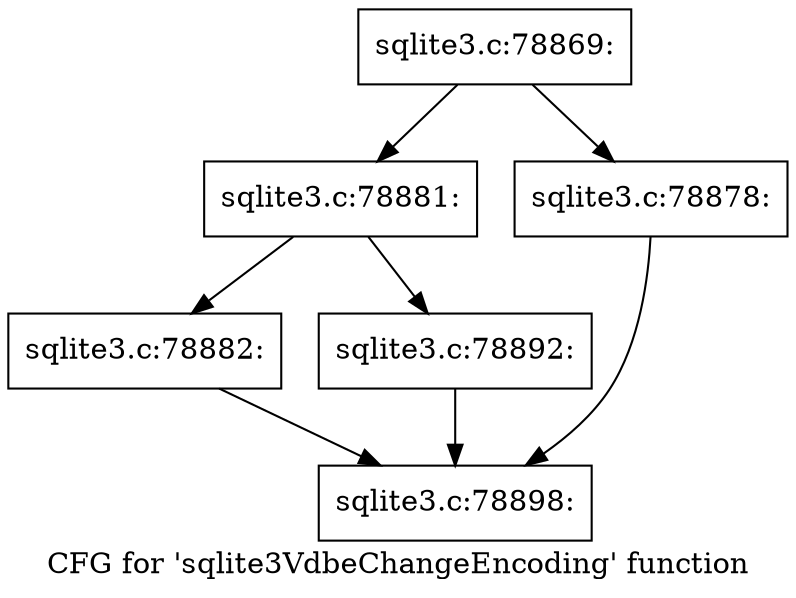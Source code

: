 digraph "CFG for 'sqlite3VdbeChangeEncoding' function" {
	label="CFG for 'sqlite3VdbeChangeEncoding' function";

	Node0x55c0f7b560f0 [shape=record,label="{sqlite3.c:78869:}"];
	Node0x55c0f7b560f0 -> Node0x55c0f7b5ce60;
	Node0x55c0f7b560f0 -> Node0x55c0f7b5ce10;
	Node0x55c0f7b5ce10 [shape=record,label="{sqlite3.c:78878:}"];
	Node0x55c0f7b5ce10 -> Node0x55c0f7b58f40;
	Node0x55c0f7b5ce60 [shape=record,label="{sqlite3.c:78881:}"];
	Node0x55c0f7b5ce60 -> Node0x55c0f7b5d900;
	Node0x55c0f7b5ce60 -> Node0x55c0f7b5d950;
	Node0x55c0f7b5d900 [shape=record,label="{sqlite3.c:78882:}"];
	Node0x55c0f7b5d900 -> Node0x55c0f7b58f40;
	Node0x55c0f7b5d950 [shape=record,label="{sqlite3.c:78892:}"];
	Node0x55c0f7b5d950 -> Node0x55c0f7b58f40;
	Node0x55c0f7b58f40 [shape=record,label="{sqlite3.c:78898:}"];
}
